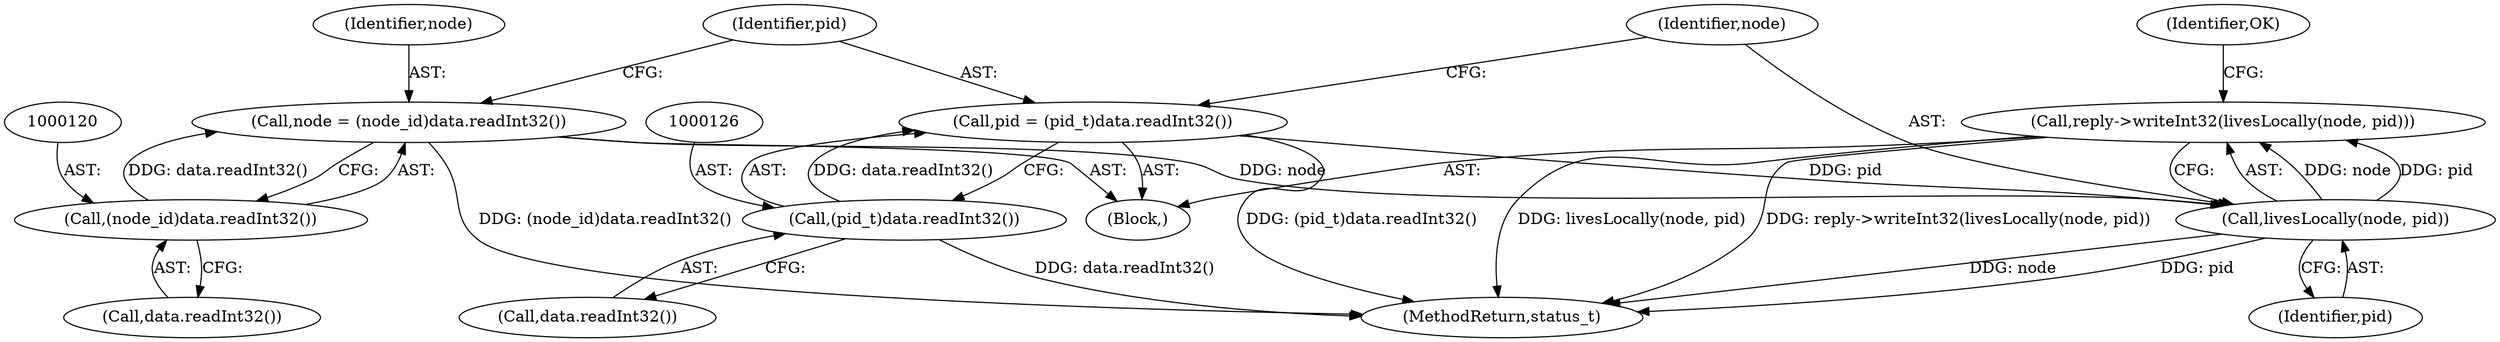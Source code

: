 digraph "0_Android_1171e7c047bf79e7c93342bb6a812c9edd86aa84@API" {
"1000128" [label="(Call,reply->writeInt32(livesLocally(node, pid)))"];
"1000129" [label="(Call,livesLocally(node, pid))"];
"1000117" [label="(Call,node = (node_id)data.readInt32())"];
"1000119" [label="(Call,(node_id)data.readInt32())"];
"1000123" [label="(Call,pid = (pid_t)data.readInt32())"];
"1000125" [label="(Call,(pid_t)data.readInt32())"];
"1000121" [label="(Call,data.readInt32())"];
"1000129" [label="(Call,livesLocally(node, pid))"];
"1000111" [label="(Block,)"];
"1000128" [label="(Call,reply->writeInt32(livesLocally(node, pid)))"];
"1001056" [label="(MethodReturn,status_t)"];
"1000119" [label="(Call,(node_id)data.readInt32())"];
"1000130" [label="(Identifier,node)"];
"1000124" [label="(Identifier,pid)"];
"1000131" [label="(Identifier,pid)"];
"1000125" [label="(Call,(pid_t)data.readInt32())"];
"1000123" [label="(Call,pid = (pid_t)data.readInt32())"];
"1000133" [label="(Identifier,OK)"];
"1000117" [label="(Call,node = (node_id)data.readInt32())"];
"1000118" [label="(Identifier,node)"];
"1000127" [label="(Call,data.readInt32())"];
"1000128" -> "1000111"  [label="AST: "];
"1000128" -> "1000129"  [label="CFG: "];
"1000129" -> "1000128"  [label="AST: "];
"1000133" -> "1000128"  [label="CFG: "];
"1000128" -> "1001056"  [label="DDG: livesLocally(node, pid)"];
"1000128" -> "1001056"  [label="DDG: reply->writeInt32(livesLocally(node, pid))"];
"1000129" -> "1000128"  [label="DDG: node"];
"1000129" -> "1000128"  [label="DDG: pid"];
"1000129" -> "1000131"  [label="CFG: "];
"1000130" -> "1000129"  [label="AST: "];
"1000131" -> "1000129"  [label="AST: "];
"1000129" -> "1001056"  [label="DDG: node"];
"1000129" -> "1001056"  [label="DDG: pid"];
"1000117" -> "1000129"  [label="DDG: node"];
"1000123" -> "1000129"  [label="DDG: pid"];
"1000117" -> "1000111"  [label="AST: "];
"1000117" -> "1000119"  [label="CFG: "];
"1000118" -> "1000117"  [label="AST: "];
"1000119" -> "1000117"  [label="AST: "];
"1000124" -> "1000117"  [label="CFG: "];
"1000117" -> "1001056"  [label="DDG: (node_id)data.readInt32()"];
"1000119" -> "1000117"  [label="DDG: data.readInt32()"];
"1000119" -> "1000121"  [label="CFG: "];
"1000120" -> "1000119"  [label="AST: "];
"1000121" -> "1000119"  [label="AST: "];
"1000123" -> "1000111"  [label="AST: "];
"1000123" -> "1000125"  [label="CFG: "];
"1000124" -> "1000123"  [label="AST: "];
"1000125" -> "1000123"  [label="AST: "];
"1000130" -> "1000123"  [label="CFG: "];
"1000123" -> "1001056"  [label="DDG: (pid_t)data.readInt32()"];
"1000125" -> "1000123"  [label="DDG: data.readInt32()"];
"1000125" -> "1000127"  [label="CFG: "];
"1000126" -> "1000125"  [label="AST: "];
"1000127" -> "1000125"  [label="AST: "];
"1000125" -> "1001056"  [label="DDG: data.readInt32()"];
}

